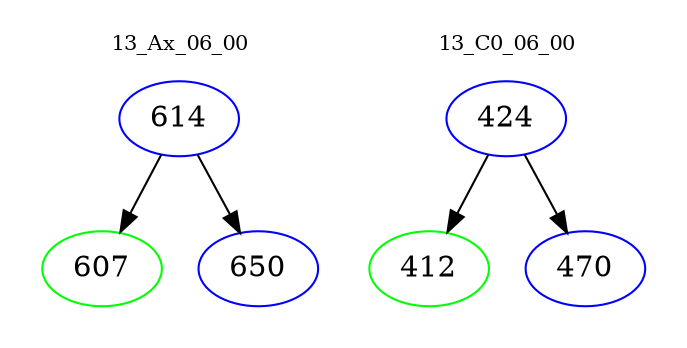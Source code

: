 digraph{
subgraph cluster_0 {
color = white
label = "13_Ax_06_00";
fontsize=10;
T0_614 [label="614", color="blue"]
T0_614 -> T0_607 [color="black"]
T0_607 [label="607", color="green"]
T0_614 -> T0_650 [color="black"]
T0_650 [label="650", color="blue"]
}
subgraph cluster_1 {
color = white
label = "13_C0_06_00";
fontsize=10;
T1_424 [label="424", color="blue"]
T1_424 -> T1_412 [color="black"]
T1_412 [label="412", color="green"]
T1_424 -> T1_470 [color="black"]
T1_470 [label="470", color="blue"]
}
}
